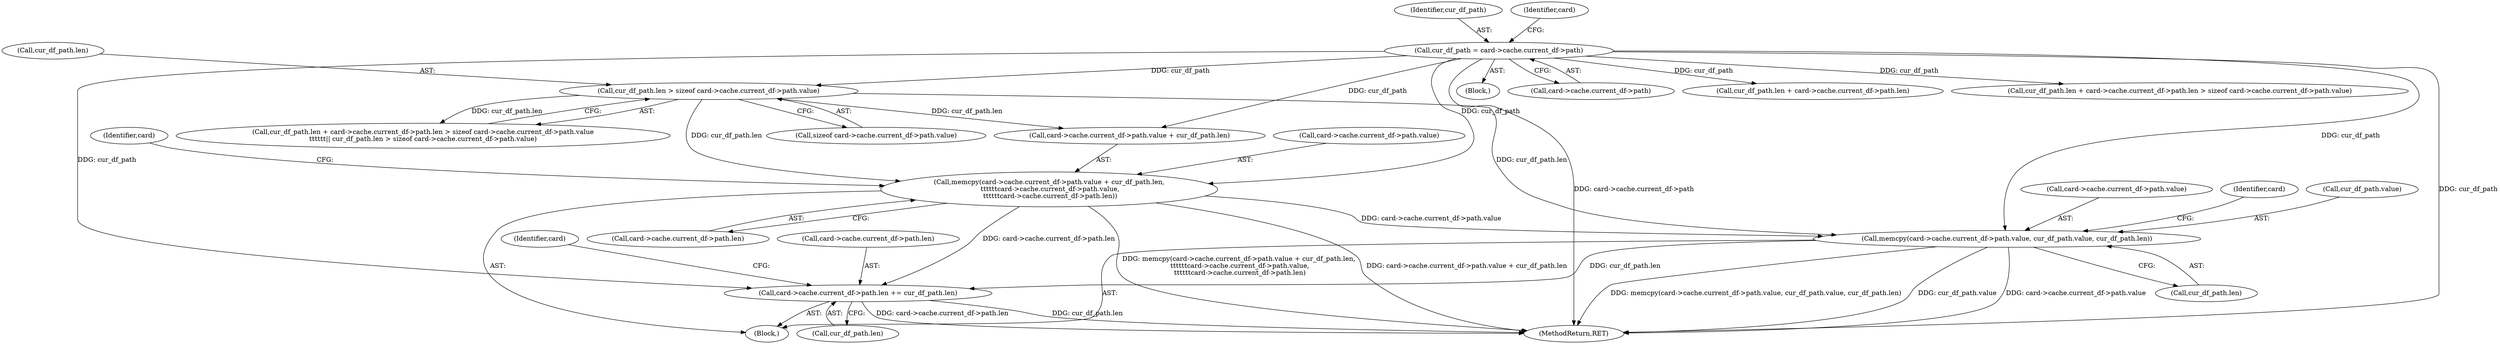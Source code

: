 digraph "0_OpenSC_8fe377e93b4b56060e5bbfb6f3142ceaeca744fa_2@API" {
"1000269" [label="(Call,memcpy(card->cache.current_df->path.value + cur_df_path.len,\n \t\t\t\t\t\tcard->cache.current_df->path.value,\n \t\t\t\t\t\tcard->cache.current_df->path.len))"];
"1000252" [label="(Call,cur_df_path.len > sizeof card->cache.current_df->path.value)"];
"1000191" [label="(Call,cur_df_path = card->cache.current_df->path)"];
"1000301" [label="(Call,memcpy(card->cache.current_df->path.value, cur_df_path.value, cur_df_path.len))"];
"1000317" [label="(Call,card->cache.current_df->path.len += cur_df_path.len)"];
"1000292" [label="(Call,card->cache.current_df->path.len)"];
"1000190" [label="(Block,)"];
"1000269" [label="(Call,memcpy(card->cache.current_df->path.value + cur_df_path.len,\n \t\t\t\t\t\tcard->cache.current_df->path.value,\n \t\t\t\t\t\tcard->cache.current_df->path.len))"];
"1000301" [label="(Call,memcpy(card->cache.current_df->path.value, cur_df_path.value, cur_df_path.len))"];
"1000192" [label="(Identifier,cur_df_path)"];
"1000385" [label="(MethodReturn,RET)"];
"1000252" [label="(Call,cur_df_path.len > sizeof card->cache.current_df->path.value)"];
"1000333" [label="(Identifier,card)"];
"1000193" [label="(Call,card->cache.current_df->path)"];
"1000318" [label="(Call,card->cache.current_df->path.len)"];
"1000327" [label="(Call,cur_df_path.len)"];
"1000302" [label="(Call,card->cache.current_df->path.value)"];
"1000322" [label="(Identifier,card)"];
"1000229" [label="(Call,cur_df_path.len + card->cache.current_df->path.len)"];
"1000228" [label="(Call,cur_df_path.len + card->cache.current_df->path.len > sizeof card->cache.current_df->path.value)"];
"1000270" [label="(Call,card->cache.current_df->path.value + cur_df_path.len)"];
"1000225" [label="(Block,)"];
"1000227" [label="(Call,cur_df_path.len + card->cache.current_df->path.len > sizeof card->cache.current_df->path.value\n\t\t\t\t\t\t|| cur_df_path.len > sizeof card->cache.current_df->path.value)"];
"1000283" [label="(Call,card->cache.current_df->path.value)"];
"1000203" [label="(Identifier,card)"];
"1000311" [label="(Call,cur_df_path.value)"];
"1000256" [label="(Call,sizeof card->cache.current_df->path.value)"];
"1000253" [label="(Call,cur_df_path.len)"];
"1000191" [label="(Call,cur_df_path = card->cache.current_df->path)"];
"1000317" [label="(Call,card->cache.current_df->path.len += cur_df_path.len)"];
"1000314" [label="(Call,cur_df_path.len)"];
"1000306" [label="(Identifier,card)"];
"1000269" -> "1000225"  [label="AST: "];
"1000269" -> "1000292"  [label="CFG: "];
"1000270" -> "1000269"  [label="AST: "];
"1000283" -> "1000269"  [label="AST: "];
"1000292" -> "1000269"  [label="AST: "];
"1000306" -> "1000269"  [label="CFG: "];
"1000269" -> "1000385"  [label="DDG: memcpy(card->cache.current_df->path.value + cur_df_path.len,\n \t\t\t\t\t\tcard->cache.current_df->path.value,\n \t\t\t\t\t\tcard->cache.current_df->path.len)"];
"1000269" -> "1000385"  [label="DDG: card->cache.current_df->path.value + cur_df_path.len"];
"1000252" -> "1000269"  [label="DDG: cur_df_path.len"];
"1000191" -> "1000269"  [label="DDG: cur_df_path"];
"1000269" -> "1000301"  [label="DDG: card->cache.current_df->path.value"];
"1000269" -> "1000317"  [label="DDG: card->cache.current_df->path.len"];
"1000252" -> "1000227"  [label="AST: "];
"1000252" -> "1000256"  [label="CFG: "];
"1000253" -> "1000252"  [label="AST: "];
"1000256" -> "1000252"  [label="AST: "];
"1000227" -> "1000252"  [label="CFG: "];
"1000252" -> "1000227"  [label="DDG: cur_df_path.len"];
"1000191" -> "1000252"  [label="DDG: cur_df_path"];
"1000252" -> "1000270"  [label="DDG: cur_df_path.len"];
"1000252" -> "1000301"  [label="DDG: cur_df_path.len"];
"1000191" -> "1000190"  [label="AST: "];
"1000191" -> "1000193"  [label="CFG: "];
"1000192" -> "1000191"  [label="AST: "];
"1000193" -> "1000191"  [label="AST: "];
"1000203" -> "1000191"  [label="CFG: "];
"1000191" -> "1000385"  [label="DDG: card->cache.current_df->path"];
"1000191" -> "1000385"  [label="DDG: cur_df_path"];
"1000191" -> "1000228"  [label="DDG: cur_df_path"];
"1000191" -> "1000229"  [label="DDG: cur_df_path"];
"1000191" -> "1000270"  [label="DDG: cur_df_path"];
"1000191" -> "1000301"  [label="DDG: cur_df_path"];
"1000191" -> "1000317"  [label="DDG: cur_df_path"];
"1000301" -> "1000225"  [label="AST: "];
"1000301" -> "1000314"  [label="CFG: "];
"1000302" -> "1000301"  [label="AST: "];
"1000311" -> "1000301"  [label="AST: "];
"1000314" -> "1000301"  [label="AST: "];
"1000322" -> "1000301"  [label="CFG: "];
"1000301" -> "1000385"  [label="DDG: memcpy(card->cache.current_df->path.value, cur_df_path.value, cur_df_path.len)"];
"1000301" -> "1000385"  [label="DDG: cur_df_path.value"];
"1000301" -> "1000385"  [label="DDG: card->cache.current_df->path.value"];
"1000301" -> "1000317"  [label="DDG: cur_df_path.len"];
"1000317" -> "1000225"  [label="AST: "];
"1000317" -> "1000327"  [label="CFG: "];
"1000318" -> "1000317"  [label="AST: "];
"1000327" -> "1000317"  [label="AST: "];
"1000333" -> "1000317"  [label="CFG: "];
"1000317" -> "1000385"  [label="DDG: cur_df_path.len"];
"1000317" -> "1000385"  [label="DDG: card->cache.current_df->path.len"];
}
